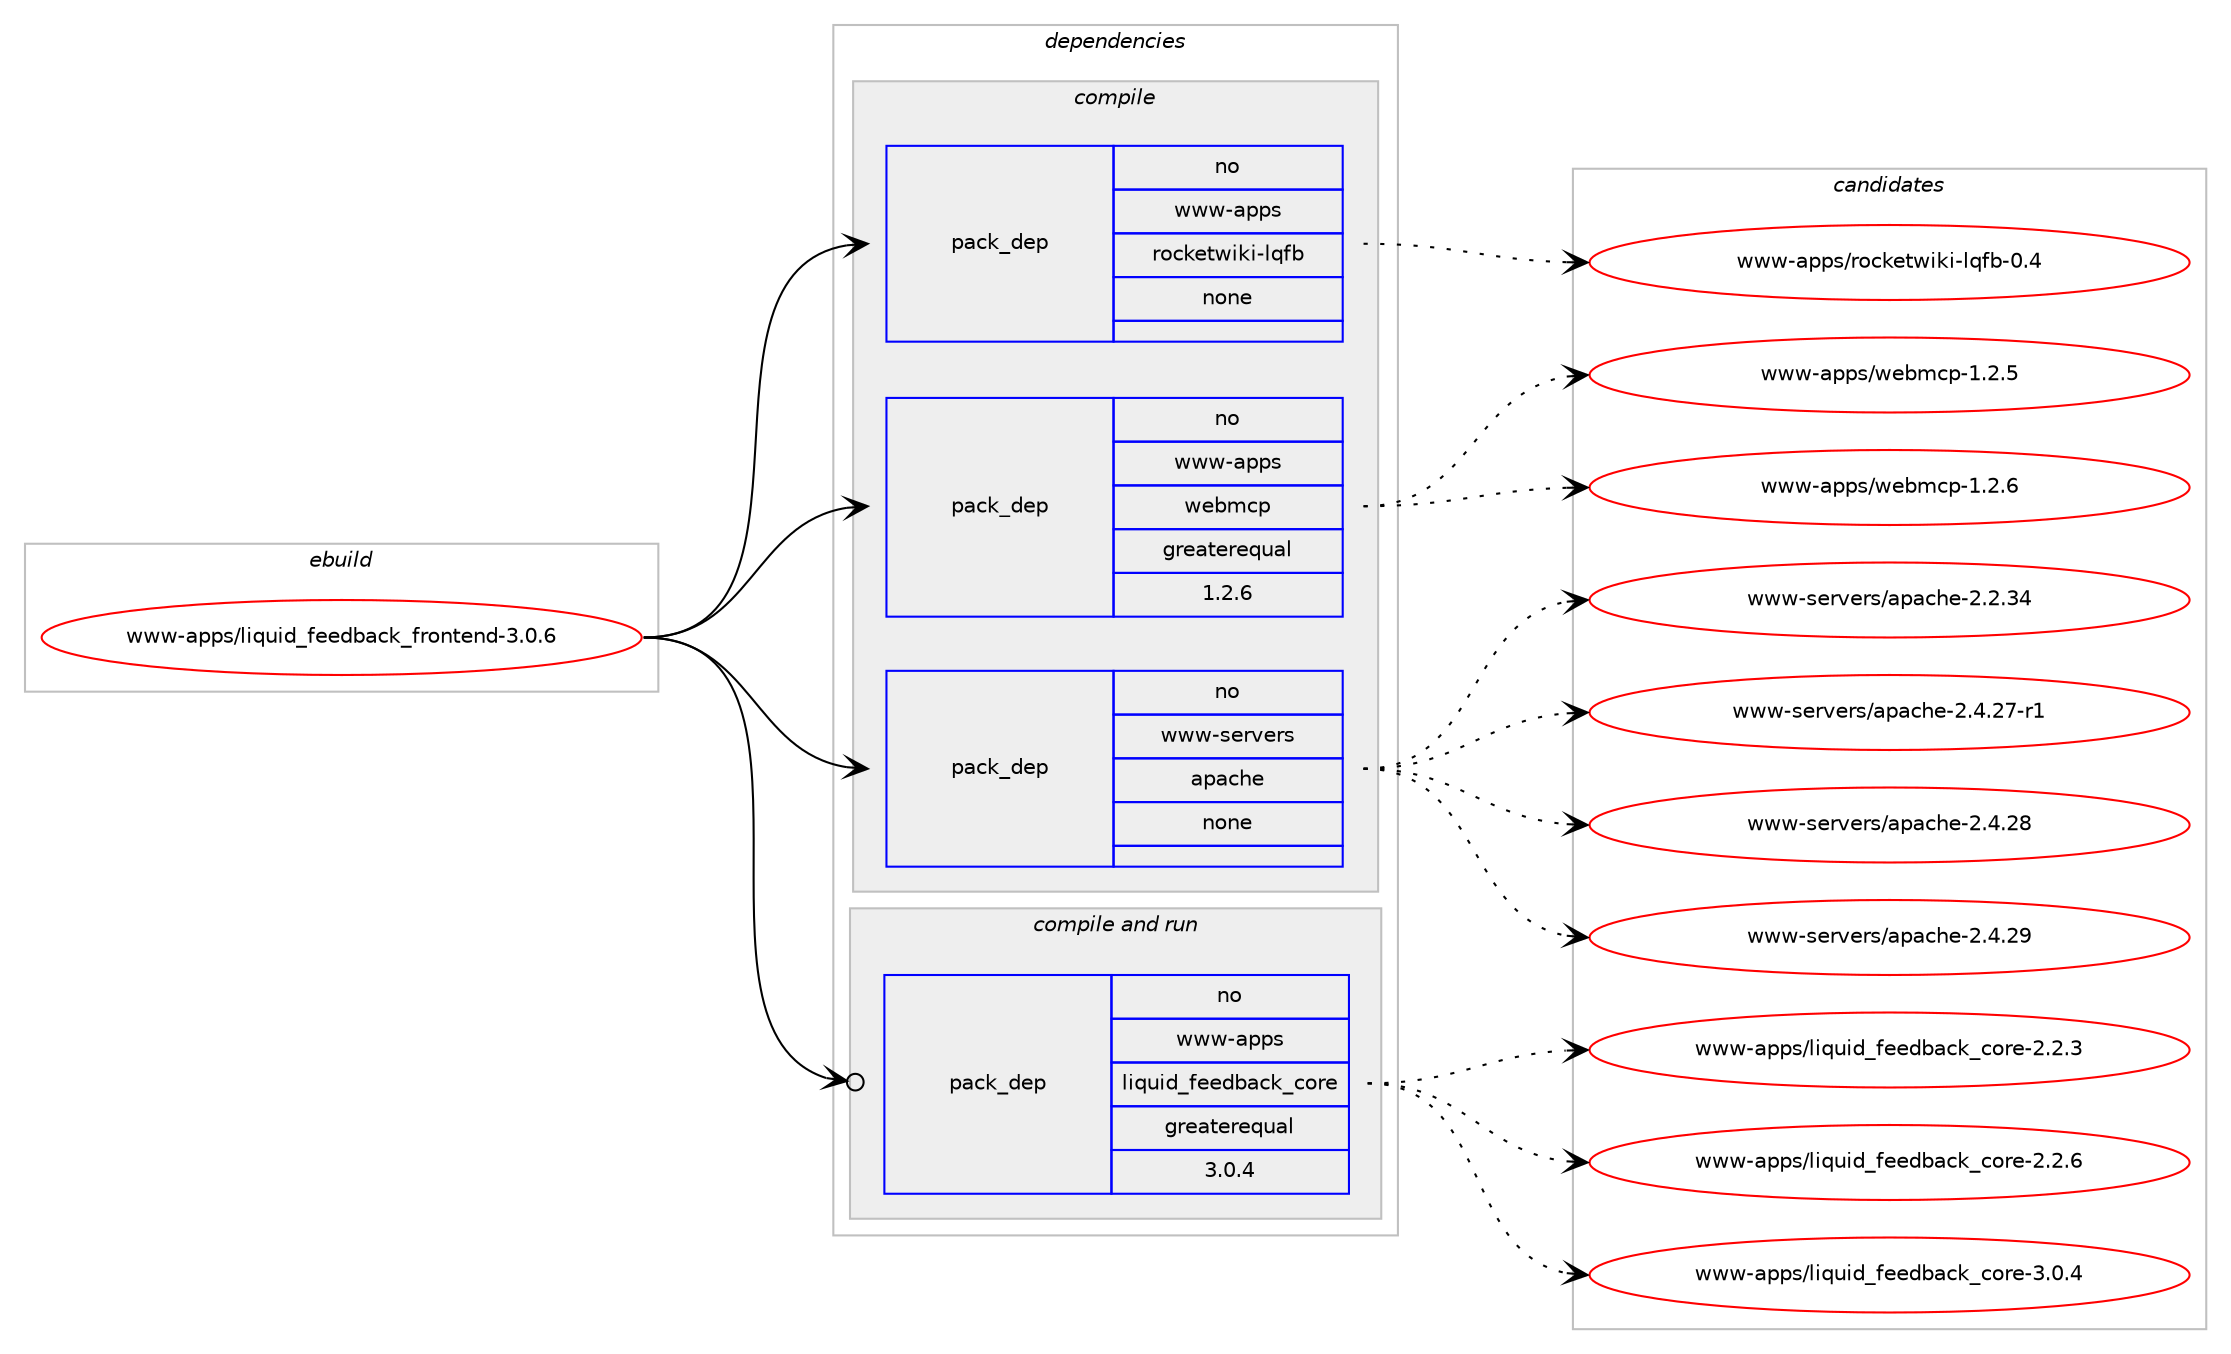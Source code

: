 digraph prolog {

# *************
# Graph options
# *************

newrank=true;
concentrate=true;
compound=true;
graph [rankdir=LR,fontname=Helvetica,fontsize=10,ranksep=1.5];#, ranksep=2.5, nodesep=0.2];
edge  [arrowhead=vee];
node  [fontname=Helvetica,fontsize=10];

# **********
# The ebuild
# **********

subgraph cluster_leftcol {
color=gray;
rank=same;
label=<<i>ebuild</i>>;
id [label="www-apps/liquid_feedback_frontend-3.0.6", color=red, width=4, href="../www-apps/liquid_feedback_frontend-3.0.6.svg"];
}

# ****************
# The dependencies
# ****************

subgraph cluster_midcol {
color=gray;
label=<<i>dependencies</i>>;
subgraph cluster_compile {
fillcolor="#eeeeee";
style=filled;
label=<<i>compile</i>>;
subgraph pack372585 {
dependency501214 [label=<<TABLE BORDER="0" CELLBORDER="1" CELLSPACING="0" CELLPADDING="4" WIDTH="220"><TR><TD ROWSPAN="6" CELLPADDING="30">pack_dep</TD></TR><TR><TD WIDTH="110">no</TD></TR><TR><TD>www-apps</TD></TR><TR><TD>rocketwiki-lqfb</TD></TR><TR><TD>none</TD></TR><TR><TD></TD></TR></TABLE>>, shape=none, color=blue];
}
id:e -> dependency501214:w [weight=20,style="solid",arrowhead="vee"];
subgraph pack372586 {
dependency501215 [label=<<TABLE BORDER="0" CELLBORDER="1" CELLSPACING="0" CELLPADDING="4" WIDTH="220"><TR><TD ROWSPAN="6" CELLPADDING="30">pack_dep</TD></TR><TR><TD WIDTH="110">no</TD></TR><TR><TD>www-apps</TD></TR><TR><TD>webmcp</TD></TR><TR><TD>greaterequal</TD></TR><TR><TD>1.2.6</TD></TR></TABLE>>, shape=none, color=blue];
}
id:e -> dependency501215:w [weight=20,style="solid",arrowhead="vee"];
subgraph pack372587 {
dependency501216 [label=<<TABLE BORDER="0" CELLBORDER="1" CELLSPACING="0" CELLPADDING="4" WIDTH="220"><TR><TD ROWSPAN="6" CELLPADDING="30">pack_dep</TD></TR><TR><TD WIDTH="110">no</TD></TR><TR><TD>www-servers</TD></TR><TR><TD>apache</TD></TR><TR><TD>none</TD></TR><TR><TD></TD></TR></TABLE>>, shape=none, color=blue];
}
id:e -> dependency501216:w [weight=20,style="solid",arrowhead="vee"];
}
subgraph cluster_compileandrun {
fillcolor="#eeeeee";
style=filled;
label=<<i>compile and run</i>>;
subgraph pack372588 {
dependency501217 [label=<<TABLE BORDER="0" CELLBORDER="1" CELLSPACING="0" CELLPADDING="4" WIDTH="220"><TR><TD ROWSPAN="6" CELLPADDING="30">pack_dep</TD></TR><TR><TD WIDTH="110">no</TD></TR><TR><TD>www-apps</TD></TR><TR><TD>liquid_feedback_core</TD></TR><TR><TD>greaterequal</TD></TR><TR><TD>3.0.4</TD></TR></TABLE>>, shape=none, color=blue];
}
id:e -> dependency501217:w [weight=20,style="solid",arrowhead="odotvee"];
}
subgraph cluster_run {
fillcolor="#eeeeee";
style=filled;
label=<<i>run</i>>;
}
}

# **************
# The candidates
# **************

subgraph cluster_choices {
rank=same;
color=gray;
label=<<i>candidates</i>>;

subgraph choice372585 {
color=black;
nodesep=1;
choice11911911945971121121154711411199107101116119105107105451081131029845484652 [label="www-apps/rocketwiki-lqfb-0.4", color=red, width=4,href="../www-apps/rocketwiki-lqfb-0.4.svg"];
dependency501214:e -> choice11911911945971121121154711411199107101116119105107105451081131029845484652:w [style=dotted,weight="100"];
}
subgraph choice372586 {
color=black;
nodesep=1;
choice1191191194597112112115471191019810999112454946504653 [label="www-apps/webmcp-1.2.5", color=red, width=4,href="../www-apps/webmcp-1.2.5.svg"];
choice1191191194597112112115471191019810999112454946504654 [label="www-apps/webmcp-1.2.6", color=red, width=4,href="../www-apps/webmcp-1.2.6.svg"];
dependency501215:e -> choice1191191194597112112115471191019810999112454946504653:w [style=dotted,weight="100"];
dependency501215:e -> choice1191191194597112112115471191019810999112454946504654:w [style=dotted,weight="100"];
}
subgraph choice372587 {
color=black;
nodesep=1;
choice119119119451151011141181011141154797112979910410145504650465152 [label="www-servers/apache-2.2.34", color=red, width=4,href="../www-servers/apache-2.2.34.svg"];
choice1191191194511510111411810111411547971129799104101455046524650554511449 [label="www-servers/apache-2.4.27-r1", color=red, width=4,href="../www-servers/apache-2.4.27-r1.svg"];
choice119119119451151011141181011141154797112979910410145504652465056 [label="www-servers/apache-2.4.28", color=red, width=4,href="../www-servers/apache-2.4.28.svg"];
choice119119119451151011141181011141154797112979910410145504652465057 [label="www-servers/apache-2.4.29", color=red, width=4,href="../www-servers/apache-2.4.29.svg"];
dependency501216:e -> choice119119119451151011141181011141154797112979910410145504650465152:w [style=dotted,weight="100"];
dependency501216:e -> choice1191191194511510111411810111411547971129799104101455046524650554511449:w [style=dotted,weight="100"];
dependency501216:e -> choice119119119451151011141181011141154797112979910410145504652465056:w [style=dotted,weight="100"];
dependency501216:e -> choice119119119451151011141181011141154797112979910410145504652465057:w [style=dotted,weight="100"];
}
subgraph choice372588 {
color=black;
nodesep=1;
choice119119119459711211211547108105113117105100951021011011009897991079599111114101455046504651 [label="www-apps/liquid_feedback_core-2.2.3", color=red, width=4,href="../www-apps/liquid_feedback_core-2.2.3.svg"];
choice119119119459711211211547108105113117105100951021011011009897991079599111114101455046504654 [label="www-apps/liquid_feedback_core-2.2.6", color=red, width=4,href="../www-apps/liquid_feedback_core-2.2.6.svg"];
choice119119119459711211211547108105113117105100951021011011009897991079599111114101455146484652 [label="www-apps/liquid_feedback_core-3.0.4", color=red, width=4,href="../www-apps/liquid_feedback_core-3.0.4.svg"];
dependency501217:e -> choice119119119459711211211547108105113117105100951021011011009897991079599111114101455046504651:w [style=dotted,weight="100"];
dependency501217:e -> choice119119119459711211211547108105113117105100951021011011009897991079599111114101455046504654:w [style=dotted,weight="100"];
dependency501217:e -> choice119119119459711211211547108105113117105100951021011011009897991079599111114101455146484652:w [style=dotted,weight="100"];
}
}

}

